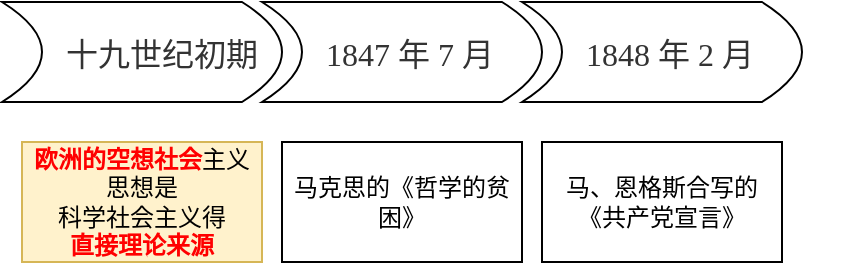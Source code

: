 <mxfile version="24.4.4" type="github">
  <diagram name="第 1 页" id="DzlrupRtImGkVrxjG9Ys">
    <mxGraphModel dx="1737" dy="466" grid="1" gridSize="10" guides="1" tooltips="1" connect="1" arrows="1" fold="1" page="1" pageScale="1" pageWidth="827" pageHeight="1169" math="0" shadow="0">
      <root>
        <mxCell id="0" />
        <mxCell id="1" parent="0" />
        <mxCell id="laW0JjJNz50W9D5S5Sig-1" value="" style="shape=dataStorage;whiteSpace=wrap;html=1;fixedSize=1;rotation=-180;" vertex="1" parent="1">
          <mxGeometry x="90" y="520" width="140" height="50" as="geometry" />
        </mxCell>
        <mxCell id="laW0JjJNz50W9D5S5Sig-2" value="&lt;span style=&quot;color: rgb(51, 51, 51); font-family: &amp;quot;Noto Sans SC&amp;quot;; font-size: 16px; font-style: normal; font-variant-ligatures: normal; font-variant-caps: normal; font-weight: 400; letter-spacing: normal; orphans: 2; text-align: left; text-indent: 0px; text-transform: none; widows: 2; word-spacing: 0px; -webkit-text-stroke-width: 0px; background-color: rgb(255, 255, 255); text-decoration-thickness: initial; text-decoration-style: initial; text-decoration-color: initial; float: none; display: inline !important;&quot;&gt;1847 年 7 月&lt;/span&gt;" style="text;whiteSpace=wrap;html=1;" vertex="1" parent="1">
          <mxGeometry x="120" y="530" width="130" height="40" as="geometry" />
        </mxCell>
        <mxCell id="laW0JjJNz50W9D5S5Sig-3" value="" style="shape=dataStorage;whiteSpace=wrap;html=1;fixedSize=1;rotation=-180;" vertex="1" parent="1">
          <mxGeometry x="220" y="520" width="140" height="50" as="geometry" />
        </mxCell>
        <mxCell id="laW0JjJNz50W9D5S5Sig-4" value="&lt;span style=&quot;color: rgb(51, 51, 51); font-family: &amp;quot;Noto Sans SC&amp;quot;; font-size: 16px; font-style: normal; font-variant-ligatures: normal; font-variant-caps: normal; font-weight: 400; letter-spacing: normal; orphans: 2; text-align: left; text-indent: 0px; text-transform: none; widows: 2; word-spacing: 0px; -webkit-text-stroke-width: 0px; background-color: rgb(255, 255, 255); text-decoration-thickness: initial; text-decoration-style: initial; text-decoration-color: initial; float: none; display: inline !important;&quot;&gt;1848 年 2 月&lt;/span&gt;" style="text;whiteSpace=wrap;html=1;" vertex="1" parent="1">
          <mxGeometry x="250" y="530" width="130" height="40" as="geometry" />
        </mxCell>
        <mxCell id="laW0JjJNz50W9D5S5Sig-5" value="马克思的《哲学的贫困》" style="rounded=0;whiteSpace=wrap;html=1;" vertex="1" parent="1">
          <mxGeometry x="100" y="590" width="120" height="60" as="geometry" />
        </mxCell>
        <mxCell id="laW0JjJNz50W9D5S5Sig-6" value="马、恩格斯合写的《共产党宣言》" style="rounded=0;whiteSpace=wrap;html=1;" vertex="1" parent="1">
          <mxGeometry x="230" y="590" width="120" height="60" as="geometry" />
        </mxCell>
        <mxCell id="laW0JjJNz50W9D5S5Sig-7" value="" style="shape=dataStorage;whiteSpace=wrap;html=1;fixedSize=1;rotation=-180;" vertex="1" parent="1">
          <mxGeometry x="-40" y="520" width="140" height="50" as="geometry" />
        </mxCell>
        <mxCell id="laW0JjJNz50W9D5S5Sig-8" value="&lt;span style=&quot;color: rgb(51, 51, 51); font-family: &amp;quot;Noto Sans SC&amp;quot;; font-size: 16px; font-style: normal; font-variant-ligatures: normal; font-variant-caps: normal; font-weight: 400; letter-spacing: normal; orphans: 2; text-align: left; text-indent: 0px; text-transform: none; widows: 2; word-spacing: 0px; -webkit-text-stroke-width: 0px; background-color: rgb(255, 255, 255); text-decoration-thickness: initial; text-decoration-style: initial; text-decoration-color: initial; float: none; display: inline !important;&quot;&gt;十九世纪初期&lt;/span&gt;" style="text;whiteSpace=wrap;html=1;" vertex="1" parent="1">
          <mxGeometry x="-10" y="530" width="130" height="40" as="geometry" />
        </mxCell>
        <mxCell id="laW0JjJNz50W9D5S5Sig-9" value="&lt;font color=&quot;#ff0000&quot;&gt;&lt;b&gt;欧洲的空想社会&lt;/b&gt;&lt;/font&gt;主义思想是&lt;br&gt;科学社会主义得&lt;br&gt;&lt;b&gt;&lt;font color=&quot;#ff0000&quot;&gt;直接理论来源&lt;/font&gt;&lt;/b&gt;" style="rounded=0;whiteSpace=wrap;html=1;fillColor=#fff2cc;strokeColor=#d6b656;" vertex="1" parent="1">
          <mxGeometry x="-30" y="590" width="120" height="60" as="geometry" />
        </mxCell>
      </root>
    </mxGraphModel>
  </diagram>
</mxfile>
